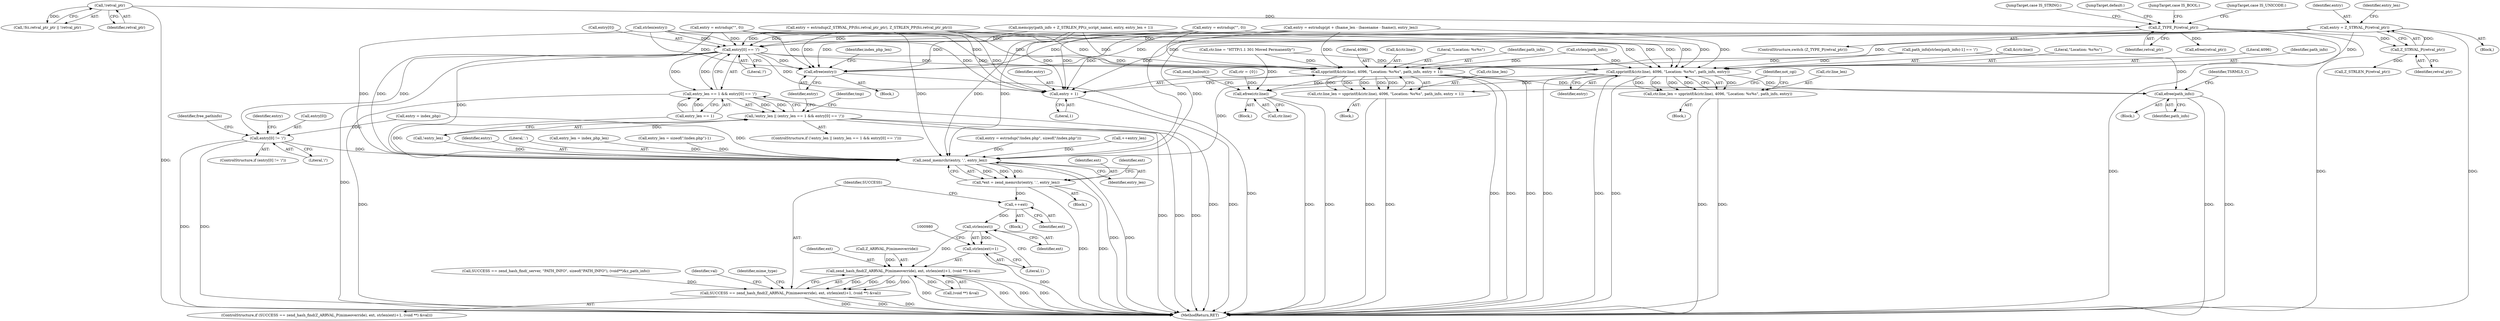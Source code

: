 digraph "0_php_bf58162ddf970f63502837f366930e44d6a992cf@pointer" {
"1000741" [label="(Call,entry = Z_STRVAL_P(retval_ptr))"];
"1000743" [label="(Call,Z_STRVAL_P(retval_ptr))"];
"1000707" [label="(Call,Z_TYPE_P(retval_ptr))"];
"1000697" [label="(Call,!retval_ptr)"];
"1000778" [label="(Call,entry[0] == '/')"];
"1000774" [label="(Call,entry_len == 1 && entry[0] == '/')"];
"1000771" [label="(Call,!entry_len || (entry_len == 1 && entry[0] == '/'))"];
"1000784" [label="(Call,efree(entry))"];
"1000796" [label="(Call,entry[0] != '/')"];
"1000958" [label="(Call,zend_memrchr(entry, '.', entry_len))"];
"1000956" [label="(Call,*ext = zend_memrchr(entry, '.', entry_len))"];
"1000966" [label="(Call,++ext)"];
"1000976" [label="(Call,strlen(ext))"];
"1000971" [label="(Call,zend_hash_find(Z_ARRVAL_P(mimeoverride), ext, strlen(ext)+1, (void **) &val))"];
"1000969" [label="(Call,SUCCESS == zend_hash_find(Z_ARRVAL_P(mimeoverride), ext, strlen(ext)+1, (void **) &val))"];
"1000975" [label="(Call,strlen(ext)+1)"];
"1000899" [label="(Call,spprintf(&(ctr.line), 4096, \"Location: %s%s\", path_info, entry + 1))"];
"1000895" [label="(Call,ctr.line_len = spprintf(&(ctr.line), 4096, \"Location: %s%s\", path_info, entry + 1))"];
"1000935" [label="(Call,efree(path_info))"];
"1000939" [label="(Call,efree(ctr.line))"];
"1000907" [label="(Call,entry + 1)"];
"1000916" [label="(Call,spprintf(&(ctr.line), 4096, \"Location: %s%s\", path_info, entry))"];
"1000912" [label="(Call,ctr.line_len = spprintf(&(ctr.line), 4096, \"Location: %s%s\", path_info, entry))"];
"1000917" [label="(Call,&(ctr.line))"];
"1000692" [label="(Call,!fci.retval_ptr_ptr || !retval_ptr)"];
"1000432" [label="(Call,SUCCESS == zend_hash_find(_server, \"PATH_INFO\", sizeof(\"PATH_INFO\"), (void**)&z_path_info))"];
"1000908" [label="(Identifier,entry)"];
"1000740" [label="(Block,)"];
"1000969" [label="(Call,SUCCESS == zend_hash_find(Z_ARRVAL_P(mimeoverride), ext, strlen(ext)+1, (void **) &val))"];
"1000785" [label="(Identifier,entry)"];
"1000804" [label="(Identifier,entry)"];
"1000747" [label="(Call,Z_STRLEN_P(retval_ptr))"];
"1000935" [label="(Call,efree(path_info))"];
"1000904" [label="(Literal,4096)"];
"1000812" [label="(Call,entry = estrndup(\"/index.php\", sizeof(\"/index.php\")))"];
"1000940" [label="(Call,ctr.line)"];
"1000943" [label="(Call,zend_bailout())"];
"1000808" [label="(Call,++entry_len)"];
"1000986" [label="(Identifier,val)"];
"1000797" [label="(Call,entry[0])"];
"1000976" [label="(Call,strlen(ext))"];
"1000710" [label="(JumpTarget,case IS_UNICODE:)"];
"1000742" [label="(Identifier,entry)"];
"1000954" [label="(Block,)"];
"1000548" [label="(Call,entry = estrndup(\"\", 0))"];
"1000711" [label="(JumpTarget,case IS_STRING:)"];
"1000922" [label="(Literal,\"Location: %s%s\")"];
"1000957" [label="(Identifier,ext)"];
"1001030" [label="(MethodReturn,RET)"];
"1000770" [label="(ControlStructure,if (!entry_len || (entry_len == 1 && entry[0] == '/')))"];
"1000706" [label="(ControlStructure,switch (Z_TYPE_P(retval_ptr)))"];
"1000959" [label="(Identifier,entry)"];
"1000975" [label="(Call,strlen(ext)+1)"];
"1001028" [label="(Identifier,mime_type)"];
"1000960" [label="(Literal,'.')"];
"1000795" [label="(ControlStructure,if (entry[0] != '/'))"];
"1000978" [label="(Literal,1)"];
"1000966" [label="(Call,++ext)"];
"1000900" [label="(Call,&(ctr.line))"];
"1000842" [label="(Call,ctr = {0})"];
"1000708" [label="(Identifier,retval_ptr)"];
"1000971" [label="(Call,zend_hash_find(Z_ARRVAL_P(mimeoverride), ext, strlen(ext)+1, (void **) &val))"];
"1000977" [label="(Identifier,ext)"];
"1000835" [label="(Identifier,tmp)"];
"1000911" [label="(Block,)"];
"1000775" [label="(Call,entry_len == 1)"];
"1000857" [label="(Call,ctr.line = \"HTTP/1.1 301 Moved Permanently\")"];
"1000779" [label="(Call,entry[0])"];
"1000974" [label="(Identifier,ext)"];
"1000744" [label="(Identifier,retval_ptr)"];
"1000916" [label="(Call,spprintf(&(ctr.line), 4096, \"Location: %s%s\", path_info, entry))"];
"1000921" [label="(Literal,4096)"];
"1000759" [label="(Call,efree(retval_ptr))"];
"1000956" [label="(Call,*ext = zend_memrchr(entry, '.', entry_len))"];
"1000905" [label="(Literal,\"Location: %s%s\")"];
"1000771" [label="(Call,!entry_len || (entry_len == 1 && entry[0] == '/'))"];
"1000972" [label="(Call,Z_ARRVAL_P(mimeoverride))"];
"1000707" [label="(Call,Z_TYPE_P(retval_ptr))"];
"1000926" [label="(Identifier,not_cgi)"];
"1000743" [label="(Call,Z_STRVAL_P(retval_ptr))"];
"1000697" [label="(Call,!retval_ptr)"];
"1000722" [label="(Call,entry = estrndup(Z_STRVAL_PP(fci.retval_ptr_ptr), Z_STRLEN_PP(fci.retval_ptr_ptr)))"];
"1000741" [label="(Call,entry = Z_STRVAL_P(retval_ptr))"];
"1000698" [label="(Identifier,retval_ptr)"];
"1000958" [label="(Call,zend_memrchr(entry, '.', entry_len))"];
"1000783" [label="(Block,)"];
"1000826" [label="(Identifier,free_pathinfo)"];
"1000979" [label="(Call,(void **) &val)"];
"1000924" [label="(Identifier,entry)"];
"1000772" [label="(Call,!entry_len)"];
"1000965" [label="(Block,)"];
"1000746" [label="(Identifier,entry_len)"];
"1000886" [label="(Call,path_info[strlen(path_info)-1] == '/')"];
"1000968" [label="(ControlStructure,if (SUCCESS == zend_hash_find(Z_ARRVAL_P(mimeoverride), ext, strlen(ext)+1, (void **) &val)))"];
"1000796" [label="(Call,entry[0] != '/')"];
"1000912" [label="(Call,ctr.line_len = spprintf(&(ctr.line), 4096, \"Location: %s%s\", path_info, entry))"];
"1000923" [label="(Identifier,path_info)"];
"1000913" [label="(Call,ctr.line_len)"];
"1000970" [label="(Identifier,SUCCESS)"];
"1000894" [label="(Block,)"];
"1000758" [label="(JumpTarget,default:)"];
"1000787" [label="(Identifier,index_php_len)"];
"1000907" [label="(Call,entry + 1)"];
"1000964" [label="(Identifier,ext)"];
"1000906" [label="(Identifier,path_info)"];
"1000789" [label="(Call,entry = index_php)"];
"1000604" [label="(Call,entry = estrndup(pt + (fname_len - (basename - fname)), entry_len))"];
"1000939" [label="(Call,efree(ctr.line))"];
"1000890" [label="(Call,strlen(path_info))"];
"1000528" [label="(Call,strlen(entry))"];
"1000909" [label="(Literal,1)"];
"1000774" [label="(Call,entry_len == 1 && entry[0] == '/')"];
"1000967" [label="(Identifier,ext)"];
"1000800" [label="(Literal,'/')"];
"1000792" [label="(Call,entry_len = index_php_len)"];
"1000782" [label="(Literal,'/')"];
"1000818" [label="(Call,entry_len = sizeof(\"/index.php\")-1)"];
"1000896" [label="(Call,ctr.line_len)"];
"1000936" [label="(Identifier,path_info)"];
"1000784" [label="(Call,efree(entry))"];
"1000490" [label="(Call,entry = estrndup(\"\", 0))"];
"1000961" [label="(Identifier,entry_len)"];
"1000778" [label="(Call,entry[0] == '/')"];
"1000934" [label="(Block,)"];
"1000899" [label="(Call,spprintf(&(ctr.line), 4096, \"Location: %s%s\", path_info, entry + 1))"];
"1000473" [label="(Call,memcpy(path_info + Z_STRLEN_PP(z_script_name), entry, entry_len + 1))"];
"1000938" [label="(Identifier,TSRMLS_C)"];
"1000895" [label="(Call,ctr.line_len = spprintf(&(ctr.line), 4096, \"Location: %s%s\", path_info, entry + 1))"];
"1000832" [label="(Block,)"];
"1000750" [label="(JumpTarget,case IS_BOOL:)"];
"1000741" -> "1000740"  [label="AST: "];
"1000741" -> "1000743"  [label="CFG: "];
"1000742" -> "1000741"  [label="AST: "];
"1000743" -> "1000741"  [label="AST: "];
"1000746" -> "1000741"  [label="CFG: "];
"1000741" -> "1001030"  [label="DDG: "];
"1000743" -> "1000741"  [label="DDG: "];
"1000741" -> "1000778"  [label="DDG: "];
"1000741" -> "1000784"  [label="DDG: "];
"1000741" -> "1000899"  [label="DDG: "];
"1000741" -> "1000907"  [label="DDG: "];
"1000741" -> "1000916"  [label="DDG: "];
"1000741" -> "1000958"  [label="DDG: "];
"1000743" -> "1000744"  [label="CFG: "];
"1000744" -> "1000743"  [label="AST: "];
"1000707" -> "1000743"  [label="DDG: "];
"1000743" -> "1000747"  [label="DDG: "];
"1000707" -> "1000706"  [label="AST: "];
"1000707" -> "1000708"  [label="CFG: "];
"1000708" -> "1000707"  [label="AST: "];
"1000710" -> "1000707"  [label="CFG: "];
"1000711" -> "1000707"  [label="CFG: "];
"1000750" -> "1000707"  [label="CFG: "];
"1000758" -> "1000707"  [label="CFG: "];
"1000707" -> "1001030"  [label="DDG: "];
"1000707" -> "1001030"  [label="DDG: "];
"1000697" -> "1000707"  [label="DDG: "];
"1000707" -> "1000759"  [label="DDG: "];
"1000697" -> "1000692"  [label="AST: "];
"1000697" -> "1000698"  [label="CFG: "];
"1000698" -> "1000697"  [label="AST: "];
"1000692" -> "1000697"  [label="CFG: "];
"1000697" -> "1001030"  [label="DDG: "];
"1000697" -> "1000692"  [label="DDG: "];
"1000778" -> "1000774"  [label="AST: "];
"1000778" -> "1000782"  [label="CFG: "];
"1000779" -> "1000778"  [label="AST: "];
"1000782" -> "1000778"  [label="AST: "];
"1000774" -> "1000778"  [label="CFG: "];
"1000778" -> "1001030"  [label="DDG: "];
"1000778" -> "1000774"  [label="DDG: "];
"1000778" -> "1000774"  [label="DDG: "];
"1000490" -> "1000778"  [label="DDG: "];
"1000722" -> "1000778"  [label="DDG: "];
"1000528" -> "1000778"  [label="DDG: "];
"1000604" -> "1000778"  [label="DDG: "];
"1000473" -> "1000778"  [label="DDG: "];
"1000548" -> "1000778"  [label="DDG: "];
"1000778" -> "1000784"  [label="DDG: "];
"1000778" -> "1000796"  [label="DDG: "];
"1000778" -> "1000899"  [label="DDG: "];
"1000778" -> "1000907"  [label="DDG: "];
"1000778" -> "1000916"  [label="DDG: "];
"1000778" -> "1000958"  [label="DDG: "];
"1000774" -> "1000771"  [label="AST: "];
"1000774" -> "1000775"  [label="CFG: "];
"1000775" -> "1000774"  [label="AST: "];
"1000771" -> "1000774"  [label="CFG: "];
"1000774" -> "1001030"  [label="DDG: "];
"1000774" -> "1001030"  [label="DDG: "];
"1000774" -> "1000771"  [label="DDG: "];
"1000774" -> "1000771"  [label="DDG: "];
"1000775" -> "1000774"  [label="DDG: "];
"1000775" -> "1000774"  [label="DDG: "];
"1000771" -> "1000770"  [label="AST: "];
"1000771" -> "1000772"  [label="CFG: "];
"1000772" -> "1000771"  [label="AST: "];
"1000785" -> "1000771"  [label="CFG: "];
"1000835" -> "1000771"  [label="CFG: "];
"1000771" -> "1001030"  [label="DDG: "];
"1000771" -> "1001030"  [label="DDG: "];
"1000771" -> "1001030"  [label="DDG: "];
"1000772" -> "1000771"  [label="DDG: "];
"1000784" -> "1000783"  [label="AST: "];
"1000784" -> "1000785"  [label="CFG: "];
"1000785" -> "1000784"  [label="AST: "];
"1000787" -> "1000784"  [label="CFG: "];
"1000784" -> "1001030"  [label="DDG: "];
"1000490" -> "1000784"  [label="DDG: "];
"1000722" -> "1000784"  [label="DDG: "];
"1000528" -> "1000784"  [label="DDG: "];
"1000604" -> "1000784"  [label="DDG: "];
"1000473" -> "1000784"  [label="DDG: "];
"1000548" -> "1000784"  [label="DDG: "];
"1000796" -> "1000795"  [label="AST: "];
"1000796" -> "1000800"  [label="CFG: "];
"1000797" -> "1000796"  [label="AST: "];
"1000800" -> "1000796"  [label="AST: "];
"1000804" -> "1000796"  [label="CFG: "];
"1000826" -> "1000796"  [label="CFG: "];
"1000796" -> "1001030"  [label="DDG: "];
"1000796" -> "1001030"  [label="DDG: "];
"1000789" -> "1000796"  [label="DDG: "];
"1000796" -> "1000958"  [label="DDG: "];
"1000958" -> "1000956"  [label="AST: "];
"1000958" -> "1000961"  [label="CFG: "];
"1000959" -> "1000958"  [label="AST: "];
"1000960" -> "1000958"  [label="AST: "];
"1000961" -> "1000958"  [label="AST: "];
"1000956" -> "1000958"  [label="CFG: "];
"1000958" -> "1001030"  [label="DDG: "];
"1000958" -> "1001030"  [label="DDG: "];
"1000958" -> "1000956"  [label="DDG: "];
"1000958" -> "1000956"  [label="DDG: "];
"1000958" -> "1000956"  [label="DDG: "];
"1000789" -> "1000958"  [label="DDG: "];
"1000812" -> "1000958"  [label="DDG: "];
"1000916" -> "1000958"  [label="DDG: "];
"1000490" -> "1000958"  [label="DDG: "];
"1000722" -> "1000958"  [label="DDG: "];
"1000528" -> "1000958"  [label="DDG: "];
"1000604" -> "1000958"  [label="DDG: "];
"1000473" -> "1000958"  [label="DDG: "];
"1000548" -> "1000958"  [label="DDG: "];
"1000772" -> "1000958"  [label="DDG: "];
"1000792" -> "1000958"  [label="DDG: "];
"1000775" -> "1000958"  [label="DDG: "];
"1000808" -> "1000958"  [label="DDG: "];
"1000818" -> "1000958"  [label="DDG: "];
"1000956" -> "1000954"  [label="AST: "];
"1000957" -> "1000956"  [label="AST: "];
"1000964" -> "1000956"  [label="CFG: "];
"1000956" -> "1001030"  [label="DDG: "];
"1000956" -> "1001030"  [label="DDG: "];
"1000956" -> "1000966"  [label="DDG: "];
"1000966" -> "1000965"  [label="AST: "];
"1000966" -> "1000967"  [label="CFG: "];
"1000967" -> "1000966"  [label="AST: "];
"1000970" -> "1000966"  [label="CFG: "];
"1000966" -> "1000976"  [label="DDG: "];
"1000976" -> "1000975"  [label="AST: "];
"1000976" -> "1000977"  [label="CFG: "];
"1000977" -> "1000976"  [label="AST: "];
"1000978" -> "1000976"  [label="CFG: "];
"1000976" -> "1000971"  [label="DDG: "];
"1000976" -> "1000975"  [label="DDG: "];
"1000971" -> "1000969"  [label="AST: "];
"1000971" -> "1000979"  [label="CFG: "];
"1000972" -> "1000971"  [label="AST: "];
"1000974" -> "1000971"  [label="AST: "];
"1000975" -> "1000971"  [label="AST: "];
"1000979" -> "1000971"  [label="AST: "];
"1000969" -> "1000971"  [label="CFG: "];
"1000971" -> "1001030"  [label="DDG: "];
"1000971" -> "1001030"  [label="DDG: "];
"1000971" -> "1001030"  [label="DDG: "];
"1000971" -> "1001030"  [label="DDG: "];
"1000971" -> "1000969"  [label="DDG: "];
"1000971" -> "1000969"  [label="DDG: "];
"1000971" -> "1000969"  [label="DDG: "];
"1000971" -> "1000969"  [label="DDG: "];
"1000972" -> "1000971"  [label="DDG: "];
"1000979" -> "1000971"  [label="DDG: "];
"1000969" -> "1000968"  [label="AST: "];
"1000970" -> "1000969"  [label="AST: "];
"1000986" -> "1000969"  [label="CFG: "];
"1001028" -> "1000969"  [label="CFG: "];
"1000969" -> "1001030"  [label="DDG: "];
"1000969" -> "1001030"  [label="DDG: "];
"1000969" -> "1001030"  [label="DDG: "];
"1000432" -> "1000969"  [label="DDG: "];
"1000975" -> "1000978"  [label="CFG: "];
"1000978" -> "1000975"  [label="AST: "];
"1000980" -> "1000975"  [label="CFG: "];
"1000975" -> "1001030"  [label="DDG: "];
"1000899" -> "1000895"  [label="AST: "];
"1000899" -> "1000907"  [label="CFG: "];
"1000900" -> "1000899"  [label="AST: "];
"1000904" -> "1000899"  [label="AST: "];
"1000905" -> "1000899"  [label="AST: "];
"1000906" -> "1000899"  [label="AST: "];
"1000907" -> "1000899"  [label="AST: "];
"1000895" -> "1000899"  [label="CFG: "];
"1000899" -> "1001030"  [label="DDG: "];
"1000899" -> "1001030"  [label="DDG: "];
"1000899" -> "1001030"  [label="DDG: "];
"1000899" -> "1000895"  [label="DDG: "];
"1000899" -> "1000895"  [label="DDG: "];
"1000899" -> "1000895"  [label="DDG: "];
"1000899" -> "1000895"  [label="DDG: "];
"1000899" -> "1000895"  [label="DDG: "];
"1000857" -> "1000899"  [label="DDG: "];
"1000890" -> "1000899"  [label="DDG: "];
"1000886" -> "1000899"  [label="DDG: "];
"1000490" -> "1000899"  [label="DDG: "];
"1000722" -> "1000899"  [label="DDG: "];
"1000528" -> "1000899"  [label="DDG: "];
"1000604" -> "1000899"  [label="DDG: "];
"1000473" -> "1000899"  [label="DDG: "];
"1000548" -> "1000899"  [label="DDG: "];
"1000899" -> "1000935"  [label="DDG: "];
"1000899" -> "1000939"  [label="DDG: "];
"1000895" -> "1000894"  [label="AST: "];
"1000896" -> "1000895"  [label="AST: "];
"1000926" -> "1000895"  [label="CFG: "];
"1000895" -> "1001030"  [label="DDG: "];
"1000895" -> "1001030"  [label="DDG: "];
"1000935" -> "1000934"  [label="AST: "];
"1000935" -> "1000936"  [label="CFG: "];
"1000936" -> "1000935"  [label="AST: "];
"1000938" -> "1000935"  [label="CFG: "];
"1000935" -> "1001030"  [label="DDG: "];
"1000935" -> "1001030"  [label="DDG: "];
"1000886" -> "1000935"  [label="DDG: "];
"1000916" -> "1000935"  [label="DDG: "];
"1000939" -> "1000832"  [label="AST: "];
"1000939" -> "1000940"  [label="CFG: "];
"1000940" -> "1000939"  [label="AST: "];
"1000943" -> "1000939"  [label="CFG: "];
"1000939" -> "1001030"  [label="DDG: "];
"1000939" -> "1001030"  [label="DDG: "];
"1000857" -> "1000939"  [label="DDG: "];
"1000842" -> "1000939"  [label="DDG: "];
"1000916" -> "1000939"  [label="DDG: "];
"1000907" -> "1000909"  [label="CFG: "];
"1000908" -> "1000907"  [label="AST: "];
"1000909" -> "1000907"  [label="AST: "];
"1000907" -> "1001030"  [label="DDG: "];
"1000490" -> "1000907"  [label="DDG: "];
"1000722" -> "1000907"  [label="DDG: "];
"1000528" -> "1000907"  [label="DDG: "];
"1000604" -> "1000907"  [label="DDG: "];
"1000473" -> "1000907"  [label="DDG: "];
"1000548" -> "1000907"  [label="DDG: "];
"1000916" -> "1000912"  [label="AST: "];
"1000916" -> "1000924"  [label="CFG: "];
"1000917" -> "1000916"  [label="AST: "];
"1000921" -> "1000916"  [label="AST: "];
"1000922" -> "1000916"  [label="AST: "];
"1000923" -> "1000916"  [label="AST: "];
"1000924" -> "1000916"  [label="AST: "];
"1000912" -> "1000916"  [label="CFG: "];
"1000916" -> "1001030"  [label="DDG: "];
"1000916" -> "1001030"  [label="DDG: "];
"1000916" -> "1001030"  [label="DDG: "];
"1000916" -> "1000912"  [label="DDG: "];
"1000916" -> "1000912"  [label="DDG: "];
"1000916" -> "1000912"  [label="DDG: "];
"1000916" -> "1000912"  [label="DDG: "];
"1000916" -> "1000912"  [label="DDG: "];
"1000857" -> "1000916"  [label="DDG: "];
"1000890" -> "1000916"  [label="DDG: "];
"1000886" -> "1000916"  [label="DDG: "];
"1000490" -> "1000916"  [label="DDG: "];
"1000722" -> "1000916"  [label="DDG: "];
"1000528" -> "1000916"  [label="DDG: "];
"1000604" -> "1000916"  [label="DDG: "];
"1000473" -> "1000916"  [label="DDG: "];
"1000548" -> "1000916"  [label="DDG: "];
"1000912" -> "1000911"  [label="AST: "];
"1000913" -> "1000912"  [label="AST: "];
"1000926" -> "1000912"  [label="CFG: "];
"1000912" -> "1001030"  [label="DDG: "];
"1000912" -> "1001030"  [label="DDG: "];
}
